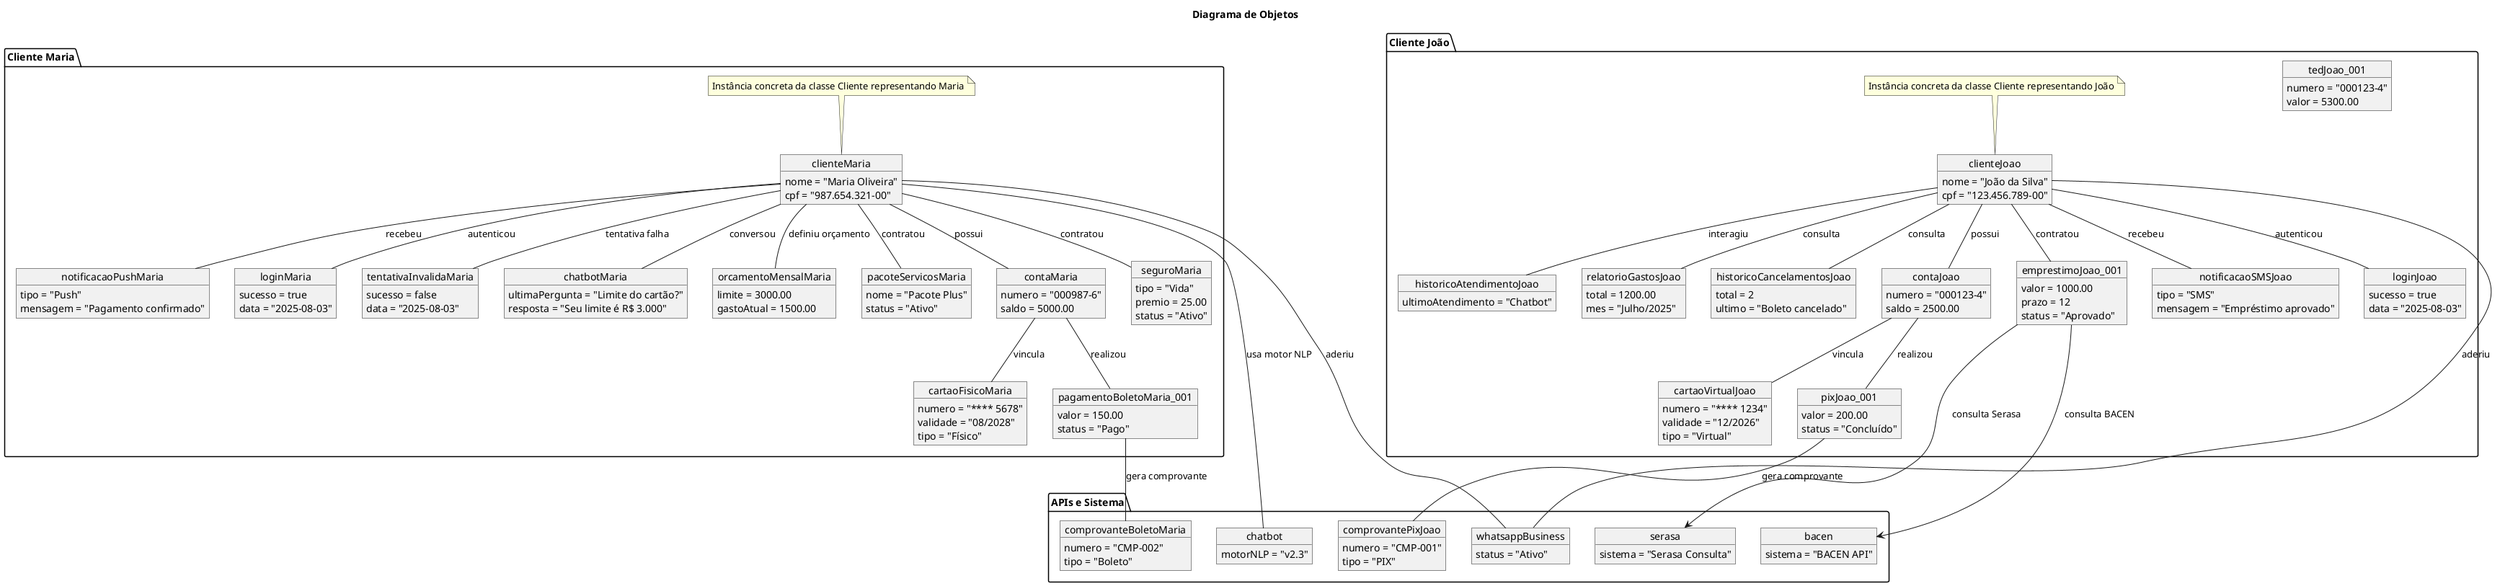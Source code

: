 @startuml Objetos
title Diagrama de Objetos
' Pacote: Cliente João
package "Cliente João" {

  object clienteJoao {
    nome = "João da Silva"
    cpf = "123.456.789-00"
  }

  object contaJoao {
    numero = "000123-4"
    saldo = 2500.00
  }

    object tedJoao_001 {
    numero = "000123-4"
    valor = 5300.00
  }

  object pixJoao_001 {
    valor = 200.00
    status = "Concluído"
  }

  object cartaoVirtualJoao {
    numero = "**** 1234"
    validade = "12/2026"
    tipo = "Virtual"
  }

  object emprestimoJoao_001 {
    valor = 1000.00
    prazo = 12
    status = "Aprovado"
  }

  object notificacaoSMSJoao {
    tipo = "SMS"
    mensagem = "Empréstimo aprovado"
  }

  object loginJoao {
    sucesso = true
    data = "2025-08-03"
  }

  object historicoAtendimentoJoao {
    ultimoAtendimento = "Chatbot"
  }

  object relatorioGastosJoao {
    total = 1200.00
    mes = "Julho/2025"
  }

  object historicoCancelamentosJoao {
    total = 2
    ultimo = "Boleto cancelado"
  }

  note top of clienteJoao
    Instância concreta da classe Cliente representando João
  end note

}



' Pacote: Cliente Maria

package "Cliente Maria" {

  object clienteMaria {
    nome = "Maria Oliveira"
    cpf = "987.654.321-00"
  }

  object contaMaria {
    numero = "000987-6"
    saldo = 5000.00
  }

  object pagamentoBoletoMaria_001 {
    valor = 150.00
    status = "Pago"
  }

  object cartaoFisicoMaria {
    numero = "**** 5678"
    validade = "08/2028"
    tipo = "Físico"
  }

  object seguroMaria {
    tipo = "Vida"
    premio = 25.00
    status = "Ativo"
  }

  object notificacaoPushMaria {
    tipo = "Push"
    mensagem = "Pagamento confirmado"
  }

  object loginMaria {
    sucesso = true
    data = "2025-08-03"
  }

  object tentativaInvalidaMaria {
    sucesso = false
    data = "2025-08-03"
  }

  object chatbotMaria {
    ultimaPergunta = "Limite do cartão?"
    resposta = "Seu limite é R$ 3.000"
  }

  object orcamentoMensalMaria {
    limite = 3000.00
    gastoAtual = 1500.00
  }

  object pacoteServicosMaria {
    nome = "Pacote Plus"
    status = "Ativo"
  }

  note top of clienteMaria
    Instância concreta da classe Cliente representando Maria
  end note

}


' Pacote: Sistema e APIs Externas
package "APIs e Sistema" {

  object bacen {
    sistema = "BACEN API"
  }

  object serasa {
    sistema = "Serasa Consulta"
  }

  object comprovantePixJoao {
    numero = "CMP-001"
    tipo = "PIX"
  }

  object comprovanteBoletoMaria {
    numero = "CMP-002"
    tipo = "Boleto"
  }

  object whatsappBusiness {
    status = "Ativo"
  }

  object chatbot {
    motorNLP = "v2.3"
  }

}


' Relacionamentos Cliente João

clienteJoao -- contaJoao : possui
contaJoao -- pixJoao_001 : realizou
pixJoao_001 -- comprovantePixJoao : gera comprovante
contaJoao -- cartaoVirtualJoao : vincula
clienteJoao -- emprestimoJoao_001 : contratou
emprestimoJoao_001 --> bacen : consulta BACEN
emprestimoJoao_001 --> serasa : consulta Serasa
clienteJoao -- notificacaoSMSJoao : recebeu
clienteJoao -- loginJoao : autenticou
clienteJoao -- historicoAtendimentoJoao : interagiu
clienteJoao -- relatorioGastosJoao : consulta
clienteJoao -- historicoCancelamentosJoao : consulta
clienteJoao -- whatsappBusiness : aderiu

' Relacionamentos Cliente Maria

clienteMaria -- contaMaria : possui
contaMaria -- pagamentoBoletoMaria_001 : realizou
pagamentoBoletoMaria_001 -- comprovanteBoletoMaria : gera comprovante
contaMaria -- cartaoFisicoMaria : vincula
clienteMaria -- seguroMaria : contratou
clienteMaria -- notificacaoPushMaria : recebeu
clienteMaria -- loginMaria : autenticou
clienteMaria -- tentativaInvalidaMaria : tentativa falha
clienteMaria -- chatbotMaria : conversou
clienteMaria -- chatbot : usa motor NLP
clienteMaria -- orcamentoMensalMaria : definiu orçamento
clienteMaria -- pacoteServicosMaria : contratou
clienteMaria -- whatsappBusiness : aderiu

@enduml
